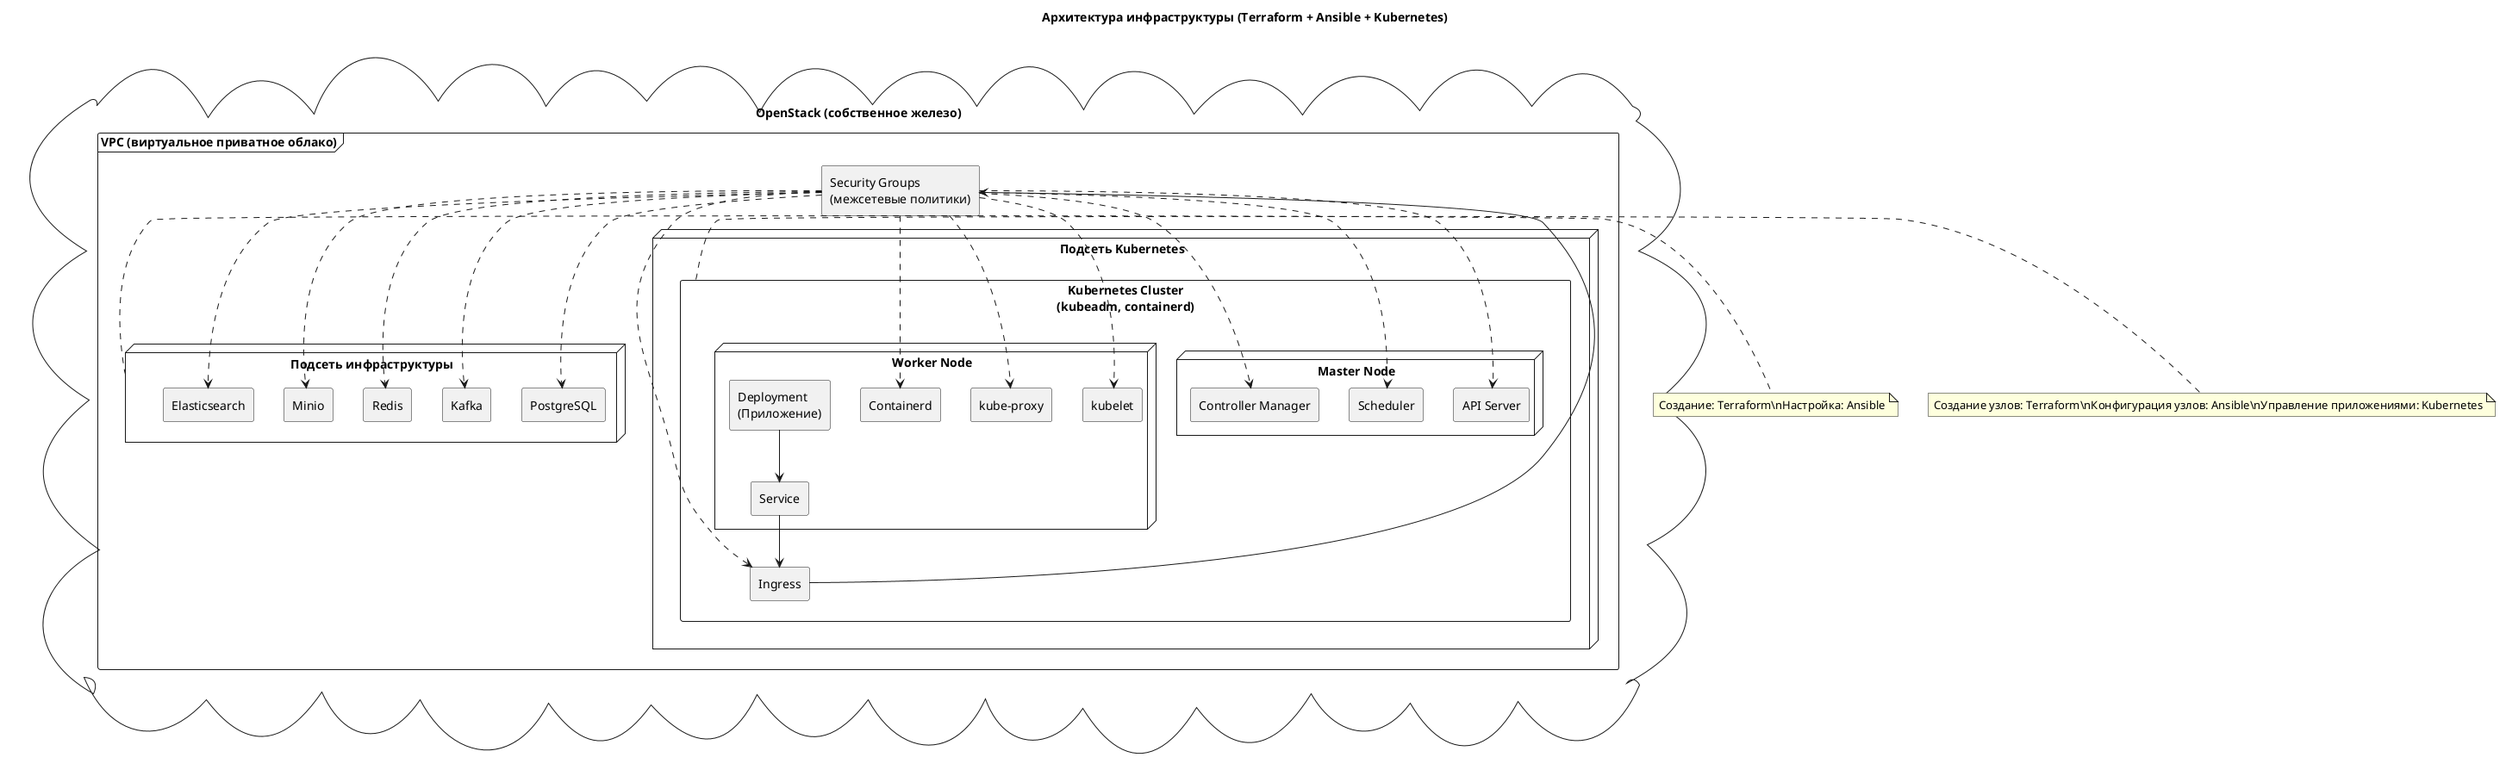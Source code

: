 @startuml
skinparam componentStyle rectangle

title Архитектура инфраструктуры (Terraform + Ansible + Kubernetes)

cloud "OpenStack (собственное железо)" as openstack {

  frame "VPC (виртуальное приватное облако)" as vpc {
    
    rectangle "Security Groups\n(межсетевые политики)" as sg
    
    node "Подсеть инфраструктуры" as subnet_infra {
      component [PostgreSQL] as postgres
      component [Kafka] as kafka
      component [Redis] as redis
      component [Minio] as minio
      component [Elasticsearch] as elastic
    }
    
    node "Подсеть Kubernetes" as subnet_k8s {
      rectangle "Kubernetes Cluster\n(kubeadm, containerd)" as k8s_cluster {
        
        node "Master Node" as master {
          component [API Server] as api
          component [Scheduler] as scheduler
          component [Controller Manager] as controller
        }
        
        node "Worker Node" as worker {
          component [kubelet] as kubelet
          component [kube-proxy] as kubeproxy
          component [Containerd] as containerd
          
          component [Deployment\n(Приложение)] as deployment
          component [Service] as service
        }

        component [Ingress] as ingress
      }
    }
  }
}

' Связи и взаимодействия
deployment --> service
service --> ingress
ingress --> sg

' Security groups применяются ко всем сервисам
sg -[dashed]-> postgres
sg -[dashed]-> kafka
sg -[dashed]-> redis
sg -[dashed]-> minio
sg -[dashed]-> elastic
sg -[dashed]-> api
sg -[dashed]-> scheduler
sg -[dashed]-> controller
sg -[dashed]-> kubelet
sg -[dashed]-> kubeproxy
sg -[dashed]-> containerd
sg -[dashed]-> ingress

' Подписи технологий
note right of subnet_infra
Создание: Terraform\nНастройка: Ansible
end note

note right of k8s_cluster
Создание узлов: Terraform\nКонфигурация узлов: Ansible\nУправление приложениями: Kubernetes
end note

@enduml
